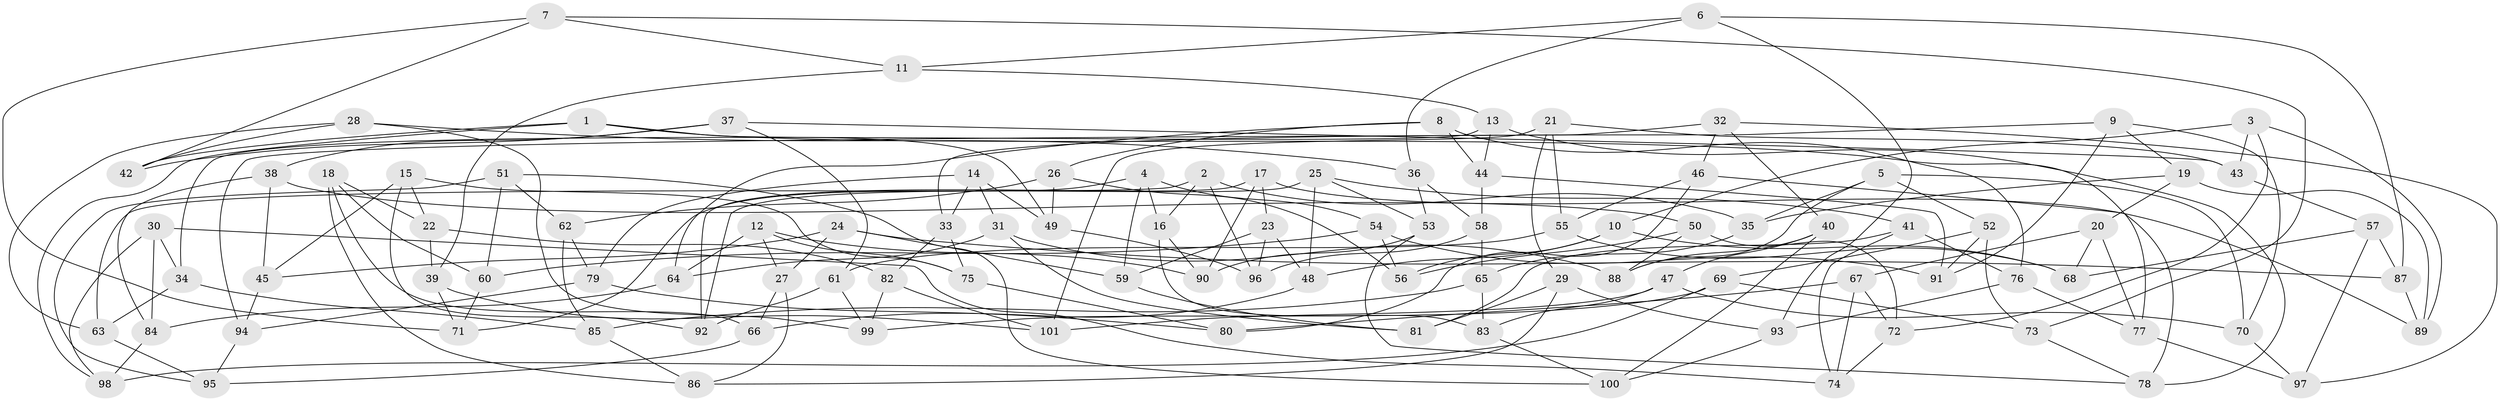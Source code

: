 // Generated by graph-tools (version 1.1) at 2025/38/03/09/25 02:38:16]
// undirected, 101 vertices, 202 edges
graph export_dot {
graph [start="1"]
  node [color=gray90,style=filled];
  1;
  2;
  3;
  4;
  5;
  6;
  7;
  8;
  9;
  10;
  11;
  12;
  13;
  14;
  15;
  16;
  17;
  18;
  19;
  20;
  21;
  22;
  23;
  24;
  25;
  26;
  27;
  28;
  29;
  30;
  31;
  32;
  33;
  34;
  35;
  36;
  37;
  38;
  39;
  40;
  41;
  42;
  43;
  44;
  45;
  46;
  47;
  48;
  49;
  50;
  51;
  52;
  53;
  54;
  55;
  56;
  57;
  58;
  59;
  60;
  61;
  62;
  63;
  64;
  65;
  66;
  67;
  68;
  69;
  70;
  71;
  72;
  73;
  74;
  75;
  76;
  77;
  78;
  79;
  80;
  81;
  82;
  83;
  84;
  85;
  86;
  87;
  88;
  89;
  90;
  91;
  92;
  93;
  94;
  95;
  96;
  97;
  98;
  99;
  100;
  101;
  1 -- 49;
  1 -- 42;
  1 -- 77;
  1 -- 98;
  2 -- 96;
  2 -- 16;
  2 -- 63;
  2 -- 35;
  3 -- 72;
  3 -- 43;
  3 -- 89;
  3 -- 10;
  4 -- 54;
  4 -- 71;
  4 -- 16;
  4 -- 59;
  5 -- 35;
  5 -- 52;
  5 -- 88;
  5 -- 70;
  6 -- 11;
  6 -- 87;
  6 -- 36;
  6 -- 93;
  7 -- 11;
  7 -- 42;
  7 -- 71;
  7 -- 73;
  8 -- 76;
  8 -- 26;
  8 -- 64;
  8 -- 44;
  9 -- 19;
  9 -- 91;
  9 -- 33;
  9 -- 70;
  10 -- 68;
  10 -- 48;
  10 -- 56;
  11 -- 13;
  11 -- 39;
  12 -- 64;
  12 -- 90;
  12 -- 27;
  12 -- 75;
  13 -- 34;
  13 -- 44;
  13 -- 78;
  14 -- 33;
  14 -- 79;
  14 -- 31;
  14 -- 49;
  15 -- 92;
  15 -- 45;
  15 -- 75;
  15 -- 22;
  16 -- 90;
  16 -- 83;
  17 -- 90;
  17 -- 92;
  17 -- 23;
  17 -- 89;
  18 -- 86;
  18 -- 66;
  18 -- 60;
  18 -- 22;
  19 -- 35;
  19 -- 89;
  19 -- 20;
  20 -- 68;
  20 -- 77;
  20 -- 67;
  21 -- 101;
  21 -- 55;
  21 -- 43;
  21 -- 29;
  22 -- 82;
  22 -- 39;
  23 -- 59;
  23 -- 48;
  23 -- 96;
  24 -- 59;
  24 -- 87;
  24 -- 45;
  24 -- 27;
  25 -- 48;
  25 -- 53;
  25 -- 92;
  25 -- 41;
  26 -- 56;
  26 -- 62;
  26 -- 49;
  27 -- 86;
  27 -- 66;
  28 -- 42;
  28 -- 63;
  28 -- 99;
  28 -- 36;
  29 -- 86;
  29 -- 81;
  29 -- 93;
  30 -- 98;
  30 -- 34;
  30 -- 84;
  30 -- 74;
  31 -- 64;
  31 -- 81;
  31 -- 88;
  32 -- 94;
  32 -- 97;
  32 -- 46;
  32 -- 40;
  33 -- 75;
  33 -- 82;
  34 -- 85;
  34 -- 63;
  35 -- 65;
  36 -- 53;
  36 -- 58;
  37 -- 43;
  37 -- 38;
  37 -- 61;
  37 -- 42;
  38 -- 84;
  38 -- 50;
  38 -- 45;
  39 -- 71;
  39 -- 101;
  40 -- 88;
  40 -- 100;
  40 -- 47;
  41 -- 81;
  41 -- 76;
  41 -- 74;
  43 -- 57;
  44 -- 91;
  44 -- 58;
  45 -- 94;
  46 -- 78;
  46 -- 80;
  46 -- 55;
  47 -- 70;
  47 -- 83;
  47 -- 101;
  48 -- 66;
  49 -- 96;
  50 -- 56;
  50 -- 72;
  50 -- 88;
  51 -- 62;
  51 -- 60;
  51 -- 100;
  51 -- 95;
  52 -- 73;
  52 -- 91;
  52 -- 69;
  53 -- 90;
  53 -- 78;
  54 -- 56;
  54 -- 60;
  54 -- 91;
  55 -- 61;
  55 -- 68;
  57 -- 87;
  57 -- 97;
  57 -- 68;
  58 -- 96;
  58 -- 65;
  59 -- 81;
  60 -- 71;
  61 -- 92;
  61 -- 99;
  62 -- 79;
  62 -- 85;
  63 -- 95;
  64 -- 84;
  65 -- 83;
  65 -- 85;
  66 -- 95;
  67 -- 80;
  67 -- 74;
  67 -- 72;
  69 -- 98;
  69 -- 99;
  69 -- 73;
  70 -- 97;
  72 -- 74;
  73 -- 78;
  75 -- 80;
  76 -- 93;
  76 -- 77;
  77 -- 97;
  79 -- 94;
  79 -- 80;
  82 -- 101;
  82 -- 99;
  83 -- 100;
  84 -- 98;
  85 -- 86;
  87 -- 89;
  93 -- 100;
  94 -- 95;
}

